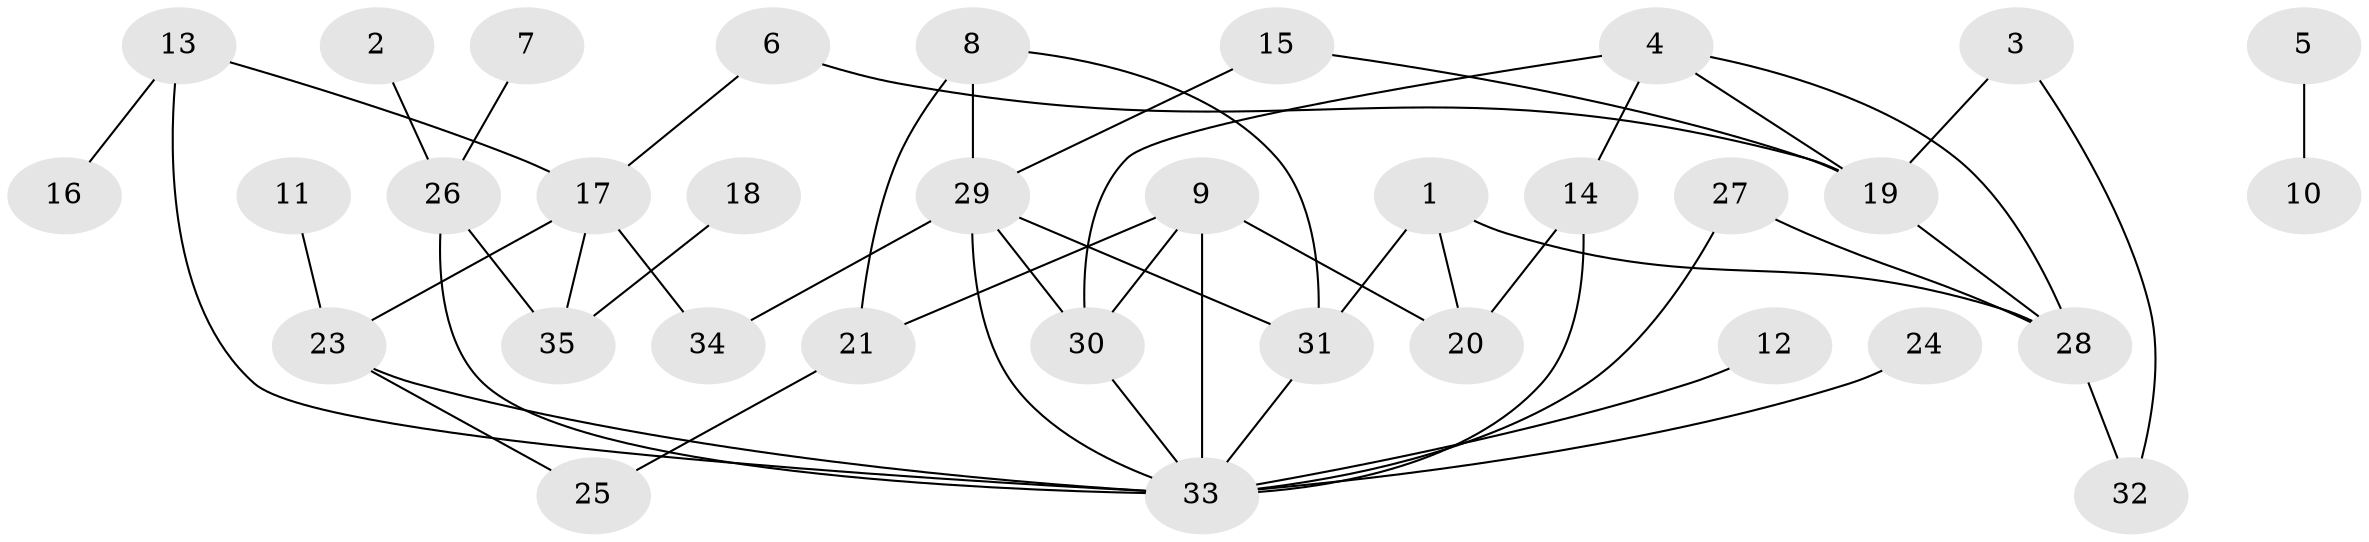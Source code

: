 // original degree distribution, {1: 0.22857142857142856, 3: 0.22857142857142856, 4: 0.11428571428571428, 5: 0.05714285714285714, 2: 0.32857142857142857, 6: 0.02857142857142857, 0: 0.014285714285714285}
// Generated by graph-tools (version 1.1) at 2025/49/03/09/25 03:49:08]
// undirected, 34 vertices, 50 edges
graph export_dot {
graph [start="1"]
  node [color=gray90,style=filled];
  1;
  2;
  3;
  4;
  5;
  6;
  7;
  8;
  9;
  10;
  11;
  12;
  13;
  14;
  15;
  16;
  17;
  18;
  19;
  20;
  21;
  23;
  24;
  25;
  26;
  27;
  28;
  29;
  30;
  31;
  32;
  33;
  34;
  35;
  1 -- 20 [weight=1.0];
  1 -- 28 [weight=1.0];
  1 -- 31 [weight=1.0];
  2 -- 26 [weight=1.0];
  3 -- 19 [weight=1.0];
  3 -- 32 [weight=1.0];
  4 -- 14 [weight=1.0];
  4 -- 19 [weight=1.0];
  4 -- 28 [weight=1.0];
  4 -- 30 [weight=1.0];
  5 -- 10 [weight=1.0];
  6 -- 17 [weight=1.0];
  6 -- 19 [weight=1.0];
  7 -- 26 [weight=1.0];
  8 -- 21 [weight=1.0];
  8 -- 29 [weight=1.0];
  8 -- 31 [weight=1.0];
  9 -- 20 [weight=1.0];
  9 -- 21 [weight=1.0];
  9 -- 30 [weight=1.0];
  9 -- 33 [weight=1.0];
  11 -- 23 [weight=1.0];
  12 -- 33 [weight=1.0];
  13 -- 16 [weight=1.0];
  13 -- 17 [weight=1.0];
  13 -- 33 [weight=1.0];
  14 -- 20 [weight=1.0];
  14 -- 33 [weight=1.0];
  15 -- 19 [weight=1.0];
  15 -- 29 [weight=1.0];
  17 -- 23 [weight=1.0];
  17 -- 34 [weight=1.0];
  17 -- 35 [weight=1.0];
  18 -- 35 [weight=1.0];
  19 -- 28 [weight=1.0];
  21 -- 25 [weight=1.0];
  23 -- 25 [weight=1.0];
  23 -- 33 [weight=1.0];
  24 -- 33 [weight=1.0];
  26 -- 33 [weight=1.0];
  26 -- 35 [weight=1.0];
  27 -- 28 [weight=1.0];
  27 -- 33 [weight=1.0];
  28 -- 32 [weight=1.0];
  29 -- 30 [weight=1.0];
  29 -- 31 [weight=1.0];
  29 -- 33 [weight=1.0];
  29 -- 34 [weight=1.0];
  30 -- 33 [weight=1.0];
  31 -- 33 [weight=1.0];
}
